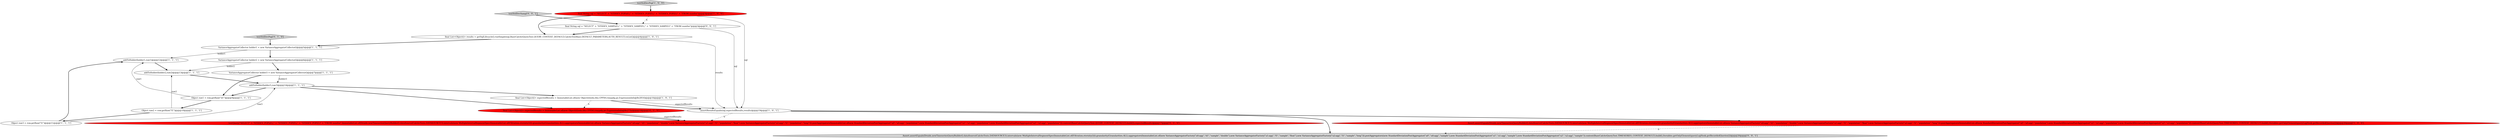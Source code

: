 digraph {
6 [style = filled, label = "addToHolder(holder1,raw1)@@@12@@@['1', '1', '1']", fillcolor = white, shape = ellipse image = "AAA0AAABBB1BBB"];
16 [style = filled, label = "final List<Object((> expectedResults = ImmutableList.of(new Object((((edu.fdu.CPPDG.tinypdg.pe.ExpressionInfo@8e273a)@@@14@@@['0', '1', '0']", fillcolor = red, shape = ellipse image = "AAA1AAABBB2BBB"];
2 [style = filled, label = "VarianceAggregatorCollector holder2 = new VarianceAggregatorCollector()@@@6@@@['1', '1', '1']", fillcolor = white, shape = ellipse image = "AAA0AAABBB1BBB"];
1 [style = filled, label = "Object raw3 = row.getRaw(\"l1\")@@@11@@@['1', '1', '1']", fillcolor = white, shape = ellipse image = "AAA0AAABBB1BBB"];
11 [style = filled, label = "final String sql = \"SELECT\" + \"STDDEV_POP(d1),\" + \"STDDEV_POP(f1),\" + \"STDDEV_POP(l1)\" + \"FROM numfoo\"@@@3@@@['1', '0', '0']", fillcolor = red, shape = ellipse image = "AAA1AAABBB1BBB"];
18 [style = filled, label = "final String sql = \"SELECT\" + \"STDDEV_SAMP(d1),\" + \"STDDEV_SAMP(f1),\" + \"STDDEV_SAMP(l1)\" + \"FROM numfoo\"@@@3@@@['0', '0', '1']", fillcolor = white, shape = ellipse image = "AAA0AAABBB3BBB"];
0 [style = filled, label = "final List<Object((> expectedResults = ImmutableList.of(new Object((((edu.fdu.CPPDG.tinypdg.pe.ExpressionInfo@8e2816)@@@16@@@['1', '0', '1']", fillcolor = white, shape = ellipse image = "AAA0AAABBB1BBB"];
4 [style = filled, label = "addToHolder(holder2,raw2)@@@13@@@['1', '1', '1']", fillcolor = white, shape = ellipse image = "AAA0AAABBB1BBB"];
14 [style = filled, label = "testStdDevPop['1', '0', '0']", fillcolor = lightgray, shape = diamond image = "AAA0AAABBB1BBB"];
19 [style = filled, label = "Assert.assertEquals(Druids.newTimeseriesQueryBuilder().dataSource(CalciteTests.DATASOURCE3).intervals(new MultipleIntervalSegmentSpec(ImmutableList.of(Filtration.eternity()))).granularity(Granularities.ALL).aggregators(ImmutableList.of(new VarianceAggregatorFactory(\"a0:agg\",\"d1\",\"sample\",\"double\"),new VarianceAggregatorFactory(\"a1:agg\",\"f1\",\"sample\",\"float\"),new VarianceAggregatorFactory(\"a2:agg\",\"l1\",\"sample\",\"long\"))).postAggregators(new StandardDeviationPostAggregator(\"a0\",\"a0:agg\",\"sample\"),new StandardDeviationPostAggregator(\"a1\",\"a1:agg\",\"sample\"),new StandardDeviationPostAggregator(\"a2\",\"a2:agg\",\"sample\")).context(BaseCalciteQueryTest.TIMESERIES_CONTEXT_DEFAULT).build(),Iterables.getOnlyElement(queryLogHook.getRecordedQueries()))@@@20@@@['0', '0', '1']", fillcolor = lightgray, shape = ellipse image = "AAA0AAABBB3BBB"];
8 [style = filled, label = "VarianceAggregatorCollector holder1 = new VarianceAggregatorCollector()@@@5@@@['1', '1', '1']", fillcolor = white, shape = ellipse image = "AAA0AAABBB1BBB"];
12 [style = filled, label = "assertResultsEquals(sql,expectedResults,results)@@@19@@@['1', '0', '1']", fillcolor = white, shape = ellipse image = "AAA0AAABBB1BBB"];
10 [style = filled, label = "Object raw2 = row.getRaw(\"f1\")@@@10@@@['1', '1', '1']", fillcolor = white, shape = ellipse image = "AAA0AAABBB1BBB"];
15 [style = filled, label = "testQuery(\"SELECT\" + \"STDDEV_POP(d1),\" + \"STDDEV_POP(f1),\" + \"STDDEV_POP(l1)\" + \"FROM numfoo\",ImmutableList.of(Druids.newTimeseriesQueryBuilder().dataSource(CalciteTests.DATASOURCE3).intervals(new MultipleIntervalSegmentSpec(ImmutableList.of(Filtration.eternity()))).granularity(Granularities.ALL).aggregators(ImmutableList.of(new VarianceAggregatorFactory(\"a0:agg\",\"d1\",\"population\",\"double\"),new VarianceAggregatorFactory(\"a1:agg\",\"f1\",\"population\",\"float\"),new VarianceAggregatorFactory(\"a2:agg\",\"l1\",\"population\",\"long\"))).postAggregators(ImmutableList.of(new StandardDeviationPostAggregator(\"a0\",\"a0:agg\",\"population\"),new StandardDeviationPostAggregator(\"a1\",\"a1:agg\",\"population\"),new StandardDeviationPostAggregator(\"a2\",\"a2:agg\",\"population\"))).context(BaseCalciteQueryTest.QUERY_CONTEXT_DEFAULT).build()),expectedResults)@@@17@@@['0', '1', '0']", fillcolor = red, shape = ellipse image = "AAA1AAABBB2BBB"];
5 [style = filled, label = "VarianceAggregatorCollector holder3 = new VarianceAggregatorCollector()@@@7@@@['1', '1', '1']", fillcolor = white, shape = ellipse image = "AAA0AAABBB1BBB"];
20 [style = filled, label = "testStdDevSamp['0', '0', '1']", fillcolor = lightgray, shape = diamond image = "AAA0AAABBB3BBB"];
7 [style = filled, label = "addToHolder(holder3,raw3)@@@14@@@['1', '1', '1']", fillcolor = white, shape = ellipse image = "AAA0AAABBB1BBB"];
3 [style = filled, label = "Object raw1 = row.getRaw(\"d1\")@@@9@@@['1', '1', '1']", fillcolor = white, shape = ellipse image = "AAA0AAABBB1BBB"];
17 [style = filled, label = "testStdDevPop['0', '1', '0']", fillcolor = lightgray, shape = diamond image = "AAA0AAABBB2BBB"];
13 [style = filled, label = "final List<Object((> results = getSqlLifecycle().runSimple(sql,BaseCalciteQueryTest.QUERY_CONTEXT_DEFAULT,CalciteTestBase.DEFAULT_PARAMETERS,AUTH_RESULT).toList()@@@4@@@['1', '0', '1']", fillcolor = white, shape = ellipse image = "AAA0AAABBB1BBB"];
9 [style = filled, label = "Assert.assertEquals(Druids.newTimeseriesQueryBuilder().dataSource(CalciteTests.DATASOURCE3).intervals(new MultipleIntervalSegmentSpec(ImmutableList.of(Filtration.eternity()))).granularity(Granularities.ALL).aggregators(ImmutableList.of(new VarianceAggregatorFactory(\"a0:agg\",\"d1\",\"population\",\"double\"),new VarianceAggregatorFactory(\"a1:agg\",\"f1\",\"population\",\"float\"),new VarianceAggregatorFactory(\"a2:agg\",\"l1\",\"population\",\"long\"))).postAggregators(ImmutableList.of(new StandardDeviationPostAggregator(\"a0\",\"a0:agg\",\"population\"),new StandardDeviationPostAggregator(\"a1\",\"a1:agg\",\"population\"),new StandardDeviationPostAggregator(\"a2\",\"a2:agg\",\"population\"))).context(BaseCalciteQueryTest.TIMESERIES_CONTEXT_DEFAULT).build(),Iterables.getOnlyElement(queryLogHook.getRecordedQueries()))@@@20@@@['1', '0', '0']", fillcolor = red, shape = ellipse image = "AAA1AAABBB1BBB"];
5->3 [style = bold, label=""];
17->8 [style = bold, label=""];
16->15 [style = bold, label=""];
8->6 [style = solid, label="holder1"];
11->12 [style = solid, label="sql"];
16->15 [style = solid, label="expectedResults"];
0->12 [style = bold, label=""];
0->16 [style = dashed, label="0"];
3->6 [style = solid, label="raw1"];
7->0 [style = bold, label=""];
12->9 [style = bold, label=""];
7->3 [style = bold, label=""];
4->7 [style = bold, label=""];
13->12 [style = solid, label="results"];
18->12 [style = solid, label="sql"];
9->19 [style = dashed, label="0"];
20->18 [style = bold, label=""];
3->10 [style = bold, label=""];
6->4 [style = bold, label=""];
1->6 [style = bold, label=""];
0->12 [style = solid, label="expectedResults"];
8->2 [style = bold, label=""];
1->7 [style = solid, label="raw3"];
11->18 [style = dashed, label="0"];
11->13 [style = bold, label=""];
7->16 [style = bold, label=""];
18->13 [style = bold, label=""];
12->15 [style = dashed, label="0"];
2->4 [style = solid, label="holder2"];
13->8 [style = bold, label=""];
12->19 [style = bold, label=""];
10->1 [style = bold, label=""];
5->7 [style = solid, label="holder3"];
14->11 [style = bold, label=""];
10->4 [style = solid, label="raw2"];
2->5 [style = bold, label=""];
}
